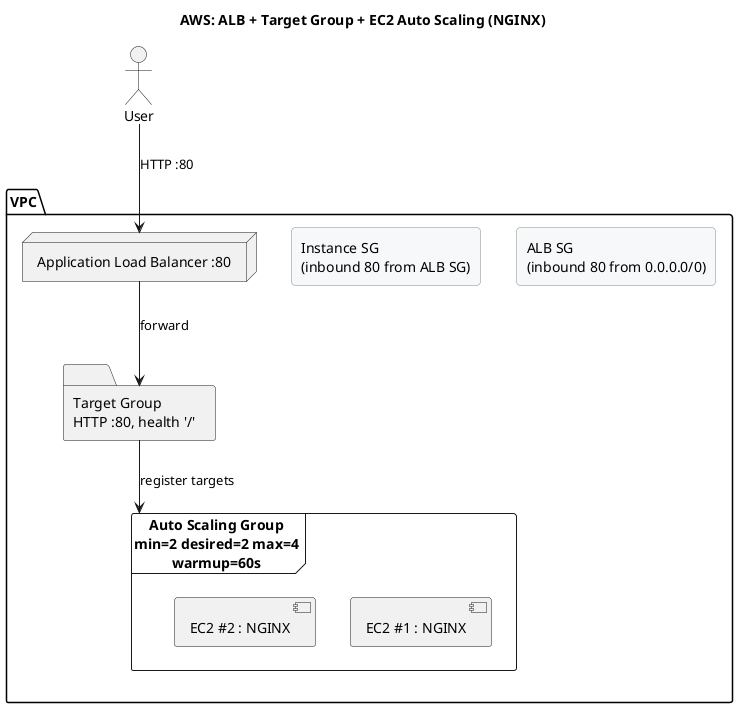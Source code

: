 @startuml
skinparam shadowing false
skinparam rectangle {
  BackgroundColor #f6f8fa
  BorderColor #8a8a8a
  RoundCorner 8
}
title AWS: ALB + Target Group + EC2 Auto Scaling (NGINX)

actor "User" as user

package "VPC" {
  rectangle "ALB SG\n(inbound 80 from 0.0.0.0/0)" as albsg
  rectangle "Instance SG\n(inbound 80 from ALB SG)" as websg

  node "Application Load Balancer :80" as alb
  folder "Target Group\nHTTP :80, health '/'" as tg
  frame "Auto Scaling Group\nmin=2 desired=2 max=4\nwarmup=60s" as asg {
    [EC2 #1 : NGINX]
    [EC2 #2 : NGINX]
  }
}

user --> alb : HTTP :80
alb --> tg : forward
tg --> asg : register targets

@enduml
